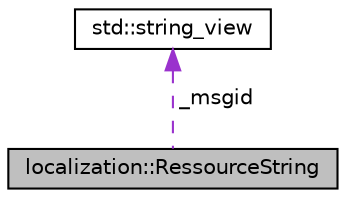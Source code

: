 digraph "localization::RessourceString"
{
 // LATEX_PDF_SIZE
  edge [fontname="Helvetica",fontsize="10",labelfontname="Helvetica",labelfontsize="10"];
  node [fontname="Helvetica",fontsize="10",shape=record];
  Node1 [label="localization::RessourceString",height=0.2,width=0.4,color="black", fillcolor="grey75", style="filled", fontcolor="black",tooltip="Translatable string. Will register itself in the loaded locales."];
  Node2 -> Node1 [dir="back",color="darkorchid3",fontsize="10",style="dashed",label=" _msgid" ,fontname="Helvetica"];
  Node2 [label="std::string_view",height=0.2,width=0.4,color="black", fillcolor="white", style="filled",URL="/home/runner/work/Bomberman-Global-Offensive/Bomberman-Global-Offensive/doc/external/cppreference-doxygen-web.tag.xml$cpp/string/basic_string_view.html",tooltip=" "];
}
